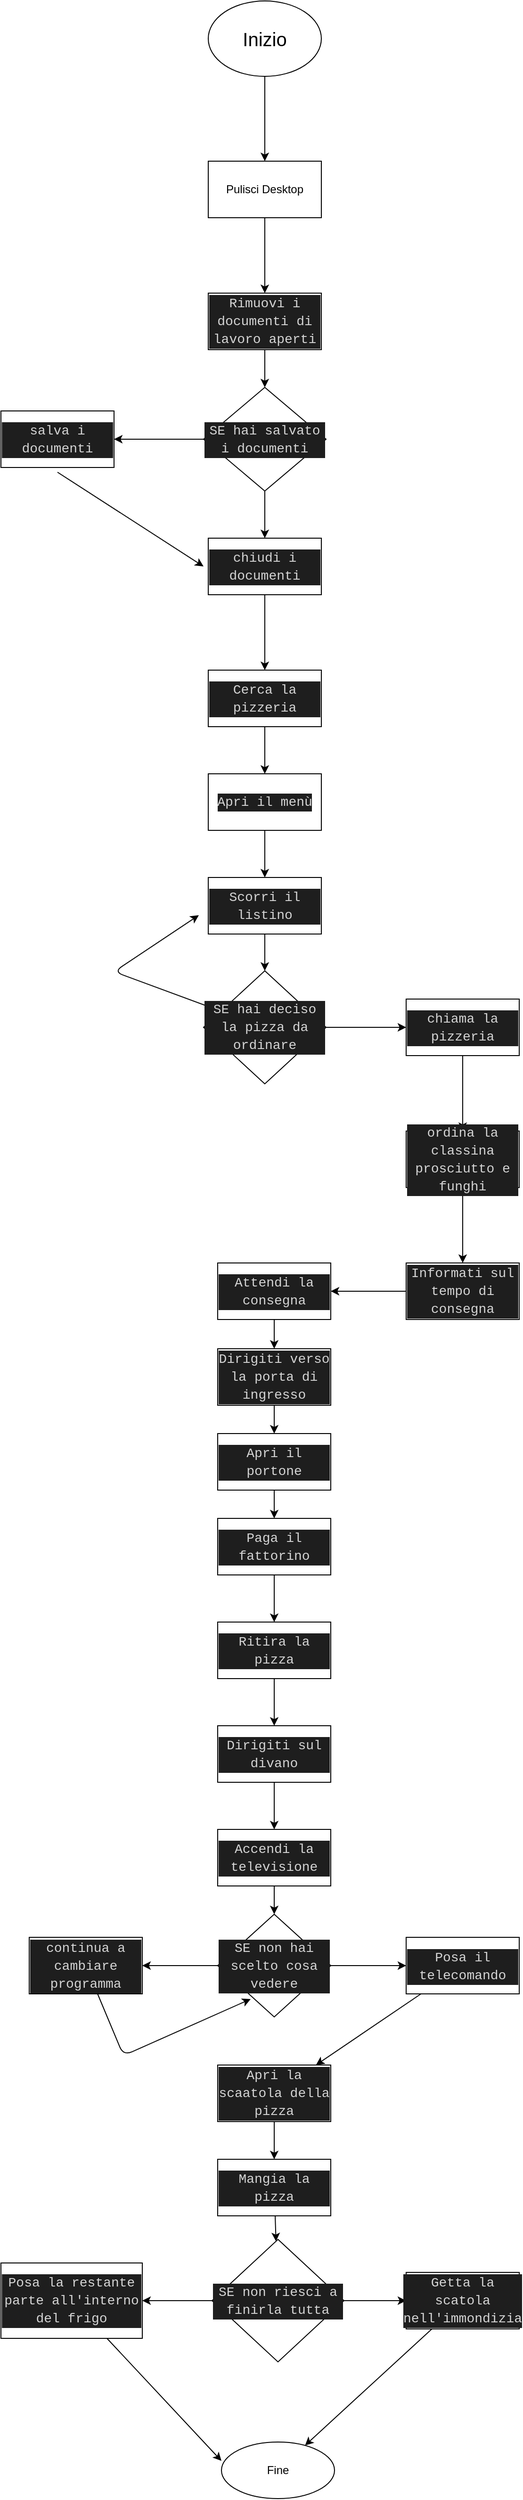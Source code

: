 <mxfile>
    <diagram id="JEmxyIUrwB3PgjxEnGgx" name="Page-1">
        <mxGraphModel dx="892" dy="1052" grid="1" gridSize="10" guides="1" tooltips="1" connect="1" arrows="1" fold="1" page="1" pageScale="1" pageWidth="827" pageHeight="1169" math="0" shadow="0">
            <root>
                <mxCell id="0"/>
                <mxCell id="1" parent="0"/>
                <mxCell id="4" value="" style="edgeStyle=none;html=1;fontSize=20;" edge="1" parent="1" source="2" target="3">
                    <mxGeometry relative="1" as="geometry"/>
                </mxCell>
                <mxCell id="2" value="&lt;font style=&quot;font-size: 20px&quot;&gt;Inizio&lt;/font&gt;" style="ellipse;whiteSpace=wrap;html=1;" vertex="1" parent="1">
                    <mxGeometry x="340" y="20" width="120" height="80" as="geometry"/>
                </mxCell>
                <mxCell id="6" value="" style="edgeStyle=none;html=1;fontSize=20;" edge="1" parent="1" source="3" target="5">
                    <mxGeometry relative="1" as="geometry"/>
                </mxCell>
                <mxCell id="3" value="Pulisci Desktop" style="whiteSpace=wrap;html=1;" vertex="1" parent="1">
                    <mxGeometry x="340" y="190" width="120" height="60" as="geometry"/>
                </mxCell>
                <mxCell id="8" value="" style="edgeStyle=none;html=1;fontSize=20;" edge="1" parent="1" source="5" target="7">
                    <mxGeometry relative="1" as="geometry"/>
                </mxCell>
                <mxCell id="5" value="&lt;div style=&quot;color: rgb(212 , 212 , 212) ; background-color: rgb(30 , 30 , 30) ; font-family: &amp;#34;consolas&amp;#34; , &amp;#34;courier new&amp;#34; , monospace ; font-size: 14px ; line-height: 19px&quot;&gt;Rimuovi i documenti di lavoro aperti&lt;/div&gt;" style="whiteSpace=wrap;html=1;" vertex="1" parent="1">
                    <mxGeometry x="340" y="330" width="120" height="60" as="geometry"/>
                </mxCell>
                <mxCell id="10" value="" style="edgeStyle=none;html=1;fontSize=20;" edge="1" parent="1" source="7" target="9">
                    <mxGeometry relative="1" as="geometry"/>
                </mxCell>
                <mxCell id="12" value="" style="edgeStyle=none;html=1;fontSize=20;" edge="1" parent="1" source="7" target="11">
                    <mxGeometry relative="1" as="geometry"/>
                </mxCell>
                <mxCell id="7" value="&lt;div style=&quot;color: rgb(212 , 212 , 212) ; background-color: rgb(30 , 30 , 30) ; font-family: &amp;#34;consolas&amp;#34; , &amp;#34;courier new&amp;#34; , monospace ; font-size: 14px ; line-height: 19px&quot;&gt;SE hai salvato i documenti &lt;/div&gt;" style="rhombus;whiteSpace=wrap;html=1;" vertex="1" parent="1">
                    <mxGeometry x="335" y="430" width="130" height="110" as="geometry"/>
                </mxCell>
                <mxCell id="19" value="" style="edgeStyle=none;html=1;fontSize=20;" edge="1" parent="1" source="9" target="18">
                    <mxGeometry relative="1" as="geometry"/>
                </mxCell>
                <mxCell id="9" value="&lt;div style=&quot;color: rgb(212 , 212 , 212) ; background-color: rgb(30 , 30 , 30) ; font-family: &amp;#34;consolas&amp;#34; , &amp;#34;courier new&amp;#34; , monospace ; font-size: 14px ; line-height: 19px&quot;&gt;chiudi i documenti &lt;/div&gt;" style="whiteSpace=wrap;html=1;" vertex="1" parent="1">
                    <mxGeometry x="340" y="590" width="120" height="60" as="geometry"/>
                </mxCell>
                <mxCell id="11" value="&lt;div style=&quot;color: rgb(212 , 212 , 212) ; background-color: rgb(30 , 30 , 30) ; font-family: &amp;#34;consolas&amp;#34; , &amp;#34;courier new&amp;#34; , monospace ; font-size: 14px ; line-height: 19px&quot;&gt;salva i documenti&lt;/div&gt;" style="whiteSpace=wrap;html=1;" vertex="1" parent="1">
                    <mxGeometry x="120" y="455" width="120" height="60" as="geometry"/>
                </mxCell>
                <mxCell id="17" value="" style="endArrow=classic;html=1;fontSize=20;" edge="1" parent="1">
                    <mxGeometry width="50" height="50" relative="1" as="geometry">
                        <mxPoint x="180" y="520" as="sourcePoint"/>
                        <mxPoint x="335" y="620" as="targetPoint"/>
                    </mxGeometry>
                </mxCell>
                <mxCell id="21" value="" style="edgeStyle=none;html=1;fontSize=20;" edge="1" parent="1" source="18" target="20">
                    <mxGeometry relative="1" as="geometry"/>
                </mxCell>
                <mxCell id="18" value="&lt;div style=&quot;color: rgb(212 , 212 , 212) ; background-color: rgb(30 , 30 , 30) ; font-family: &amp;#34;consolas&amp;#34; , &amp;#34;courier new&amp;#34; , monospace ; font-size: 14px ; line-height: 19px&quot;&gt;Cerca la pizzeria&lt;/div&gt;" style="whiteSpace=wrap;html=1;" vertex="1" parent="1">
                    <mxGeometry x="340" y="730" width="120" height="60" as="geometry"/>
                </mxCell>
                <mxCell id="23" value="" style="edgeStyle=none;html=1;fontSize=20;" edge="1" parent="1" source="20" target="22">
                    <mxGeometry relative="1" as="geometry"/>
                </mxCell>
                <mxCell id="20" value="&#10;&#10;&lt;div style=&quot;color: rgb(212, 212, 212); background-color: rgb(30, 30, 30); font-family: consolas, &amp;quot;courier new&amp;quot;, monospace; font-weight: normal; font-size: 14px; line-height: 19px;&quot;&gt;&lt;div&gt;&lt;span style=&quot;color: #d4d4d4&quot;&gt;Apri il menù&lt;/span&gt;&lt;/div&gt;&lt;/div&gt;&#10;&#10;" style="whiteSpace=wrap;html=1;" vertex="1" parent="1">
                    <mxGeometry x="340" y="840" width="120" height="60" as="geometry"/>
                </mxCell>
                <mxCell id="25" value="" style="edgeStyle=none;html=1;fontSize=20;" edge="1" parent="1" source="22" target="24">
                    <mxGeometry relative="1" as="geometry"/>
                </mxCell>
                <mxCell id="22" value="&#10;&#10;&lt;div style=&quot;color: rgb(212, 212, 212); background-color: rgb(30, 30, 30); font-family: consolas, &amp;quot;courier new&amp;quot;, monospace; font-weight: normal; font-size: 14px; line-height: 19px;&quot;&gt;&lt;div&gt;&lt;span style=&quot;color: #d4d4d4&quot;&gt;Scorri il listino&lt;/span&gt;&lt;/div&gt;&lt;/div&gt;&#10;&#10;" style="whiteSpace=wrap;html=1;" vertex="1" parent="1">
                    <mxGeometry x="340" y="950" width="120" height="60" as="geometry"/>
                </mxCell>
                <mxCell id="27" value="" style="edgeStyle=none;html=1;fontSize=20;" edge="1" parent="1" source="24">
                    <mxGeometry relative="1" as="geometry">
                        <mxPoint x="330" y="990" as="targetPoint"/>
                        <Array as="points">
                            <mxPoint x="240" y="1050"/>
                        </Array>
                    </mxGeometry>
                </mxCell>
                <mxCell id="30" value="" style="edgeStyle=none;html=1;fontSize=20;" edge="1" parent="1" source="24" target="29">
                    <mxGeometry relative="1" as="geometry"/>
                </mxCell>
                <mxCell id="24" value="&lt;div style=&quot;color: rgb(212 , 212 , 212) ; background-color: rgb(30 , 30 , 30) ; font-family: &amp;#34;consolas&amp;#34; , &amp;#34;courier new&amp;#34; , monospace ; font-size: 14px ; line-height: 19px&quot;&gt;SE hai deciso la pizza da ordinare&lt;/div&gt;" style="rhombus;whiteSpace=wrap;html=1;" vertex="1" parent="1">
                    <mxGeometry x="335" y="1049" width="130" height="120" as="geometry"/>
                </mxCell>
                <mxCell id="32" value="" style="edgeStyle=none;html=1;fontSize=20;" edge="1" parent="1" source="29" target="31">
                    <mxGeometry relative="1" as="geometry"/>
                </mxCell>
                <mxCell id="29" value="&#10;&#10;&lt;div style=&quot;color: rgb(212, 212, 212); background-color: rgb(30, 30, 30); font-family: consolas, &amp;quot;courier new&amp;quot;, monospace; font-weight: normal; font-size: 14px; line-height: 19px;&quot;&gt;&lt;div&gt;&lt;span style=&quot;color: #d4d4d4&quot;&gt;chiama la pizzeria&lt;/span&gt;&lt;/div&gt;&lt;/div&gt;&#10;&#10;" style="whiteSpace=wrap;html=1;" vertex="1" parent="1">
                    <mxGeometry x="550" y="1079" width="120" height="60" as="geometry"/>
                </mxCell>
                <mxCell id="34" value="" style="edgeStyle=none;html=1;fontSize=20;" edge="1" parent="1" source="31" target="33">
                    <mxGeometry relative="1" as="geometry"/>
                </mxCell>
                <mxCell id="31" value="&lt;div style=&quot;color: rgb(212 , 212 , 212) ; background-color: rgb(30 , 30 , 30) ; font-family: &amp;#34;consolas&amp;#34; , &amp;#34;courier new&amp;#34; , monospace ; font-size: 14px ; line-height: 19px&quot;&gt;ordina la classina prosciutto e funghi&lt;/div&gt;" style="whiteSpace=wrap;html=1;" vertex="1" parent="1">
                    <mxGeometry x="550" y="1219" width="120" height="60" as="geometry"/>
                </mxCell>
                <mxCell id="36" value="" style="edgeStyle=none;html=1;fontSize=20;" edge="1" parent="1" source="33" target="35">
                    <mxGeometry relative="1" as="geometry"/>
                </mxCell>
                <mxCell id="33" value="&#10;&#10;&lt;div style=&quot;color: rgb(212, 212, 212); background-color: rgb(30, 30, 30); font-family: consolas, &amp;quot;courier new&amp;quot;, monospace; font-weight: normal; font-size: 14px; line-height: 19px;&quot;&gt;&lt;div&gt;&lt;span style=&quot;color: #d4d4d4&quot;&gt;Informati sul tempo di consegna&lt;/span&gt;&lt;/div&gt;&lt;/div&gt;&#10;&#10;" style="whiteSpace=wrap;html=1;" vertex="1" parent="1">
                    <mxGeometry x="550" y="1359" width="120" height="60" as="geometry"/>
                </mxCell>
                <mxCell id="38" value="" style="edgeStyle=none;html=1;fontSize=20;" edge="1" parent="1" source="35" target="37">
                    <mxGeometry relative="1" as="geometry"/>
                </mxCell>
                <mxCell id="35" value="&#10;&#10;&lt;div style=&quot;color: rgb(212, 212, 212); background-color: rgb(30, 30, 30); font-family: consolas, &amp;quot;courier new&amp;quot;, monospace; font-weight: normal; font-size: 14px; line-height: 19px;&quot;&gt;&lt;div&gt;&lt;span style=&quot;color: #d4d4d4&quot;&gt;Attendi la consegna&lt;/span&gt;&lt;/div&gt;&lt;/div&gt;&#10;&#10;" style="whiteSpace=wrap;html=1;" vertex="1" parent="1">
                    <mxGeometry x="350" y="1359" width="120" height="60" as="geometry"/>
                </mxCell>
                <mxCell id="40" value="" style="edgeStyle=none;html=1;fontSize=20;" edge="1" parent="1" source="37" target="39">
                    <mxGeometry relative="1" as="geometry"/>
                </mxCell>
                <mxCell id="37" value="&#10;&#10;&lt;div style=&quot;color: rgb(212, 212, 212); background-color: rgb(30, 30, 30); font-family: consolas, &amp;quot;courier new&amp;quot;, monospace; font-weight: normal; font-size: 14px; line-height: 19px;&quot;&gt;&lt;div&gt;&lt;span style=&quot;color: #d4d4d4&quot;&gt;Dirigiti verso la porta di ingresso&lt;/span&gt;&lt;/div&gt;&lt;/div&gt;&#10;&#10;" style="whiteSpace=wrap;html=1;" vertex="1" parent="1">
                    <mxGeometry x="350" y="1450" width="120" height="60" as="geometry"/>
                </mxCell>
                <mxCell id="42" value="" style="edgeStyle=none;html=1;fontSize=20;" edge="1" parent="1" source="39" target="41">
                    <mxGeometry relative="1" as="geometry"/>
                </mxCell>
                <mxCell id="39" value="&#10;&#10;&lt;div style=&quot;color: rgb(212, 212, 212); background-color: rgb(30, 30, 30); font-family: consolas, &amp;quot;courier new&amp;quot;, monospace; font-weight: normal; font-size: 14px; line-height: 19px;&quot;&gt;&lt;div&gt;&lt;span style=&quot;color: #d4d4d4&quot;&gt;Apri il portone&lt;/span&gt;&lt;/div&gt;&lt;/div&gt;&#10;&#10;" style="whiteSpace=wrap;html=1;" vertex="1" parent="1">
                    <mxGeometry x="350" y="1540" width="120" height="60" as="geometry"/>
                </mxCell>
                <mxCell id="44" value="" style="edgeStyle=none;html=1;fontSize=20;" edge="1" parent="1" source="41" target="43">
                    <mxGeometry relative="1" as="geometry"/>
                </mxCell>
                <mxCell id="41" value="&#10;&#10;&lt;div style=&quot;color: rgb(212, 212, 212); background-color: rgb(30, 30, 30); font-family: consolas, &amp;quot;courier new&amp;quot;, monospace; font-weight: normal; font-size: 14px; line-height: 19px;&quot;&gt;&lt;div&gt;&lt;span style=&quot;color: #d4d4d4&quot;&gt;Paga il fattorino &lt;/span&gt;&lt;/div&gt;&lt;/div&gt;&#10;&#10;" style="whiteSpace=wrap;html=1;" vertex="1" parent="1">
                    <mxGeometry x="350" y="1630" width="120" height="60" as="geometry"/>
                </mxCell>
                <mxCell id="46" value="" style="edgeStyle=none;html=1;fontSize=20;" edge="1" parent="1" source="43" target="45">
                    <mxGeometry relative="1" as="geometry"/>
                </mxCell>
                <mxCell id="43" value="&#10;&#10;&lt;div style=&quot;color: rgb(212, 212, 212); background-color: rgb(30, 30, 30); font-family: consolas, &amp;quot;courier new&amp;quot;, monospace; font-weight: normal; font-size: 14px; line-height: 19px;&quot;&gt;&lt;div&gt;&lt;span style=&quot;color: #d4d4d4&quot;&gt;Ritira la pizza&lt;/span&gt;&lt;/div&gt;&lt;/div&gt;&#10;&#10;" style="whiteSpace=wrap;html=1;" vertex="1" parent="1">
                    <mxGeometry x="350" y="1740" width="120" height="60" as="geometry"/>
                </mxCell>
                <mxCell id="48" value="" style="edgeStyle=none;html=1;fontSize=20;" edge="1" parent="1" source="45" target="47">
                    <mxGeometry relative="1" as="geometry"/>
                </mxCell>
                <mxCell id="45" value="&#10;&#10;&lt;div style=&quot;color: rgb(212, 212, 212); background-color: rgb(30, 30, 30); font-family: consolas, &amp;quot;courier new&amp;quot;, monospace; font-weight: normal; font-size: 14px; line-height: 19px;&quot;&gt;&lt;div&gt;&lt;span style=&quot;color: #d4d4d4&quot;&gt;Dirigiti sul divano&lt;/span&gt;&lt;/div&gt;&lt;/div&gt;&#10;&#10;" style="whiteSpace=wrap;html=1;" vertex="1" parent="1">
                    <mxGeometry x="350" y="1850" width="120" height="60" as="geometry"/>
                </mxCell>
                <mxCell id="50" value="" style="edgeStyle=none;html=1;fontSize=20;" edge="1" parent="1" source="47" target="49">
                    <mxGeometry relative="1" as="geometry"/>
                </mxCell>
                <mxCell id="47" value="&#10;&#10;&lt;div style=&quot;color: rgb(212, 212, 212); background-color: rgb(30, 30, 30); font-family: consolas, &amp;quot;courier new&amp;quot;, monospace; font-weight: normal; font-size: 14px; line-height: 19px;&quot;&gt;&lt;div&gt;&lt;span style=&quot;color: #d4d4d4&quot;&gt;Accendi la televisione&lt;/span&gt;&lt;/div&gt;&lt;/div&gt;&#10;&#10;" style="whiteSpace=wrap;html=1;" vertex="1" parent="1">
                    <mxGeometry x="350" y="1960" width="120" height="60" as="geometry"/>
                </mxCell>
                <mxCell id="53" value="" style="edgeStyle=none;html=1;fontSize=20;" edge="1" parent="1" source="49" target="52">
                    <mxGeometry relative="1" as="geometry"/>
                </mxCell>
                <mxCell id="56" value="" style="edgeStyle=none;html=1;fontSize=20;" edge="1" parent="1" source="49" target="55">
                    <mxGeometry relative="1" as="geometry"/>
                </mxCell>
                <mxCell id="49" value="&#10;&#10;&lt;div style=&quot;color: rgb(212, 212, 212); background-color: rgb(30, 30, 30); font-family: consolas, &amp;quot;courier new&amp;quot;, monospace; font-weight: normal; font-size: 14px; line-height: 19px;&quot;&gt;&lt;div&gt;&lt;span style=&quot;color: #d4d4d4&quot;&gt;SE non hai scelto cosa vedere&lt;/span&gt;&lt;/div&gt;&lt;/div&gt;&#10;&#10;" style="rhombus;whiteSpace=wrap;html=1;" vertex="1" parent="1">
                    <mxGeometry x="350" y="2050" width="120" height="109" as="geometry"/>
                </mxCell>
                <mxCell id="52" value="&#10;&#10;&lt;div style=&quot;color: rgb(212, 212, 212); background-color: rgb(30, 30, 30); font-family: consolas, &amp;quot;courier new&amp;quot;, monospace; font-weight: normal; font-size: 14px; line-height: 19px;&quot;&gt;&lt;div&gt;&lt;span style=&quot;color: #d4d4d4&quot;&gt;continua a cambiare programma&lt;/span&gt;&lt;/div&gt;&lt;/div&gt;&#10;&#10;" style="whiteSpace=wrap;html=1;" vertex="1" parent="1">
                    <mxGeometry x="150" y="2074.5" width="120" height="60" as="geometry"/>
                </mxCell>
                <mxCell id="54" value="" style="endArrow=classic;html=1;fontSize=20;" edge="1" parent="1" source="52">
                    <mxGeometry width="50" height="50" relative="1" as="geometry">
                        <mxPoint x="335" y="2190" as="sourcePoint"/>
                        <mxPoint x="385" y="2140" as="targetPoint"/>
                        <Array as="points">
                            <mxPoint x="250" y="2200"/>
                        </Array>
                    </mxGeometry>
                </mxCell>
                <mxCell id="58" value="" style="edgeStyle=none;html=1;fontSize=20;" edge="1" parent="1" source="55" target="57">
                    <mxGeometry relative="1" as="geometry"/>
                </mxCell>
                <mxCell id="55" value="&#10;&#10;&lt;div style=&quot;color: rgb(212, 212, 212); background-color: rgb(30, 30, 30); font-family: consolas, &amp;quot;courier new&amp;quot;, monospace; font-weight: normal; font-size: 14px; line-height: 19px;&quot;&gt;&lt;div&gt;&lt;span style=&quot;color: #d4d4d4&quot;&gt;Posa il telecomando&lt;/span&gt;&lt;/div&gt;&lt;/div&gt;&#10;&#10;" style="whiteSpace=wrap;html=1;" vertex="1" parent="1">
                    <mxGeometry x="550" y="2074.5" width="120" height="60" as="geometry"/>
                </mxCell>
                <mxCell id="60" value="" style="edgeStyle=none;html=1;fontSize=20;" edge="1" parent="1" source="57" target="59">
                    <mxGeometry relative="1" as="geometry"/>
                </mxCell>
                <mxCell id="57" value="&#10;&#10;&lt;div style=&quot;color: rgb(212, 212, 212); background-color: rgb(30, 30, 30); font-family: consolas, &amp;quot;courier new&amp;quot;, monospace; font-weight: normal; font-size: 14px; line-height: 19px;&quot;&gt;&lt;div&gt;&lt;span style=&quot;color: #d4d4d4&quot;&gt;Apri la scaatola della pizza&lt;/span&gt;&lt;/div&gt;&lt;/div&gt;&#10;&#10;" style="whiteSpace=wrap;html=1;" vertex="1" parent="1">
                    <mxGeometry x="350" y="2210" width="120" height="60" as="geometry"/>
                </mxCell>
                <mxCell id="62" value="" style="edgeStyle=none;html=1;fontSize=20;" edge="1" parent="1" source="59" target="61">
                    <mxGeometry relative="1" as="geometry"/>
                </mxCell>
                <mxCell id="59" value="&#10;&#10;&lt;div style=&quot;color: rgb(212, 212, 212); background-color: rgb(30, 30, 30); font-family: consolas, &amp;quot;courier new&amp;quot;, monospace; font-weight: normal; font-size: 14px; line-height: 19px;&quot;&gt;&lt;div&gt;&lt;span style=&quot;color: #d4d4d4&quot;&gt;Mangia la pizza&lt;/span&gt;&lt;/div&gt;&lt;/div&gt;&#10;&#10;" style="whiteSpace=wrap;html=1;" vertex="1" parent="1">
                    <mxGeometry x="350" y="2310" width="120" height="60" as="geometry"/>
                </mxCell>
                <mxCell id="64" value="" style="edgeStyle=none;html=1;fontSize=20;" edge="1" parent="1" source="61" target="63">
                    <mxGeometry relative="1" as="geometry"/>
                </mxCell>
                <mxCell id="66" value="" style="edgeStyle=none;html=1;fontSize=20;" edge="1" parent="1" source="61" target="65">
                    <mxGeometry relative="1" as="geometry"/>
                </mxCell>
                <mxCell id="61" value="&#10;&#10;&lt;div style=&quot;color: rgb(212, 212, 212); background-color: rgb(30, 30, 30); font-family: consolas, &amp;quot;courier new&amp;quot;, monospace; font-weight: normal; font-size: 14px; line-height: 19px;&quot;&gt;&lt;div&gt;&lt;span style=&quot;color: #d4d4d4&quot;&gt;SE non riesci a finirla tutta&lt;/span&gt;&lt;/div&gt;&lt;/div&gt;&#10;&#10;" style="rhombus;whiteSpace=wrap;html=1;" vertex="1" parent="1">
                    <mxGeometry x="344" y="2395" width="140" height="130" as="geometry"/>
                </mxCell>
                <mxCell id="63" value="&#10;&#10;&lt;div style=&quot;color: rgb(212, 212, 212); background-color: rgb(30, 30, 30); font-family: consolas, &amp;quot;courier new&amp;quot;, monospace; font-weight: normal; font-size: 14px; line-height: 19px;&quot;&gt;&lt;div&gt;&lt;span style=&quot;color: #d4d4d4&quot;&gt;Posa la restante parte all'interno del frigo&lt;/span&gt;&lt;/div&gt;&lt;/div&gt;&#10;&#10;" style="whiteSpace=wrap;html=1;" vertex="1" parent="1">
                    <mxGeometry x="120" y="2420" width="150" height="80" as="geometry"/>
                </mxCell>
                <mxCell id="68" value="" style="edgeStyle=none;html=1;fontSize=20;" edge="1" parent="1" source="65" target="67">
                    <mxGeometry relative="1" as="geometry"/>
                </mxCell>
                <mxCell id="65" value="&#10;&#10;&lt;div style=&quot;color: rgb(212, 212, 212); background-color: rgb(30, 30, 30); font-family: consolas, &amp;quot;courier new&amp;quot;, monospace; font-weight: normal; font-size: 14px; line-height: 19px;&quot;&gt;&lt;div&gt;&lt;span style=&quot;color: #d4d4d4&quot;&gt;Getta la scatola nell'immondizia&lt;/span&gt;&lt;/div&gt;&lt;/div&gt;&#10;&#10;" style="whiteSpace=wrap;html=1;" vertex="1" parent="1">
                    <mxGeometry x="550" y="2430" width="120" height="60" as="geometry"/>
                </mxCell>
                <mxCell id="67" value="Fine" style="ellipse;whiteSpace=wrap;html=1;" vertex="1" parent="1">
                    <mxGeometry x="354" y="2610" width="120" height="60" as="geometry"/>
                </mxCell>
                <mxCell id="69" value="" style="endArrow=classic;html=1;fontSize=20;exitX=0.75;exitY=1;exitDx=0;exitDy=0;" edge="1" parent="1" source="63">
                    <mxGeometry width="50" height="50" relative="1" as="geometry">
                        <mxPoint x="304" y="2680" as="sourcePoint"/>
                        <mxPoint x="354" y="2630" as="targetPoint"/>
                    </mxGeometry>
                </mxCell>
            </root>
        </mxGraphModel>
    </diagram>
</mxfile>